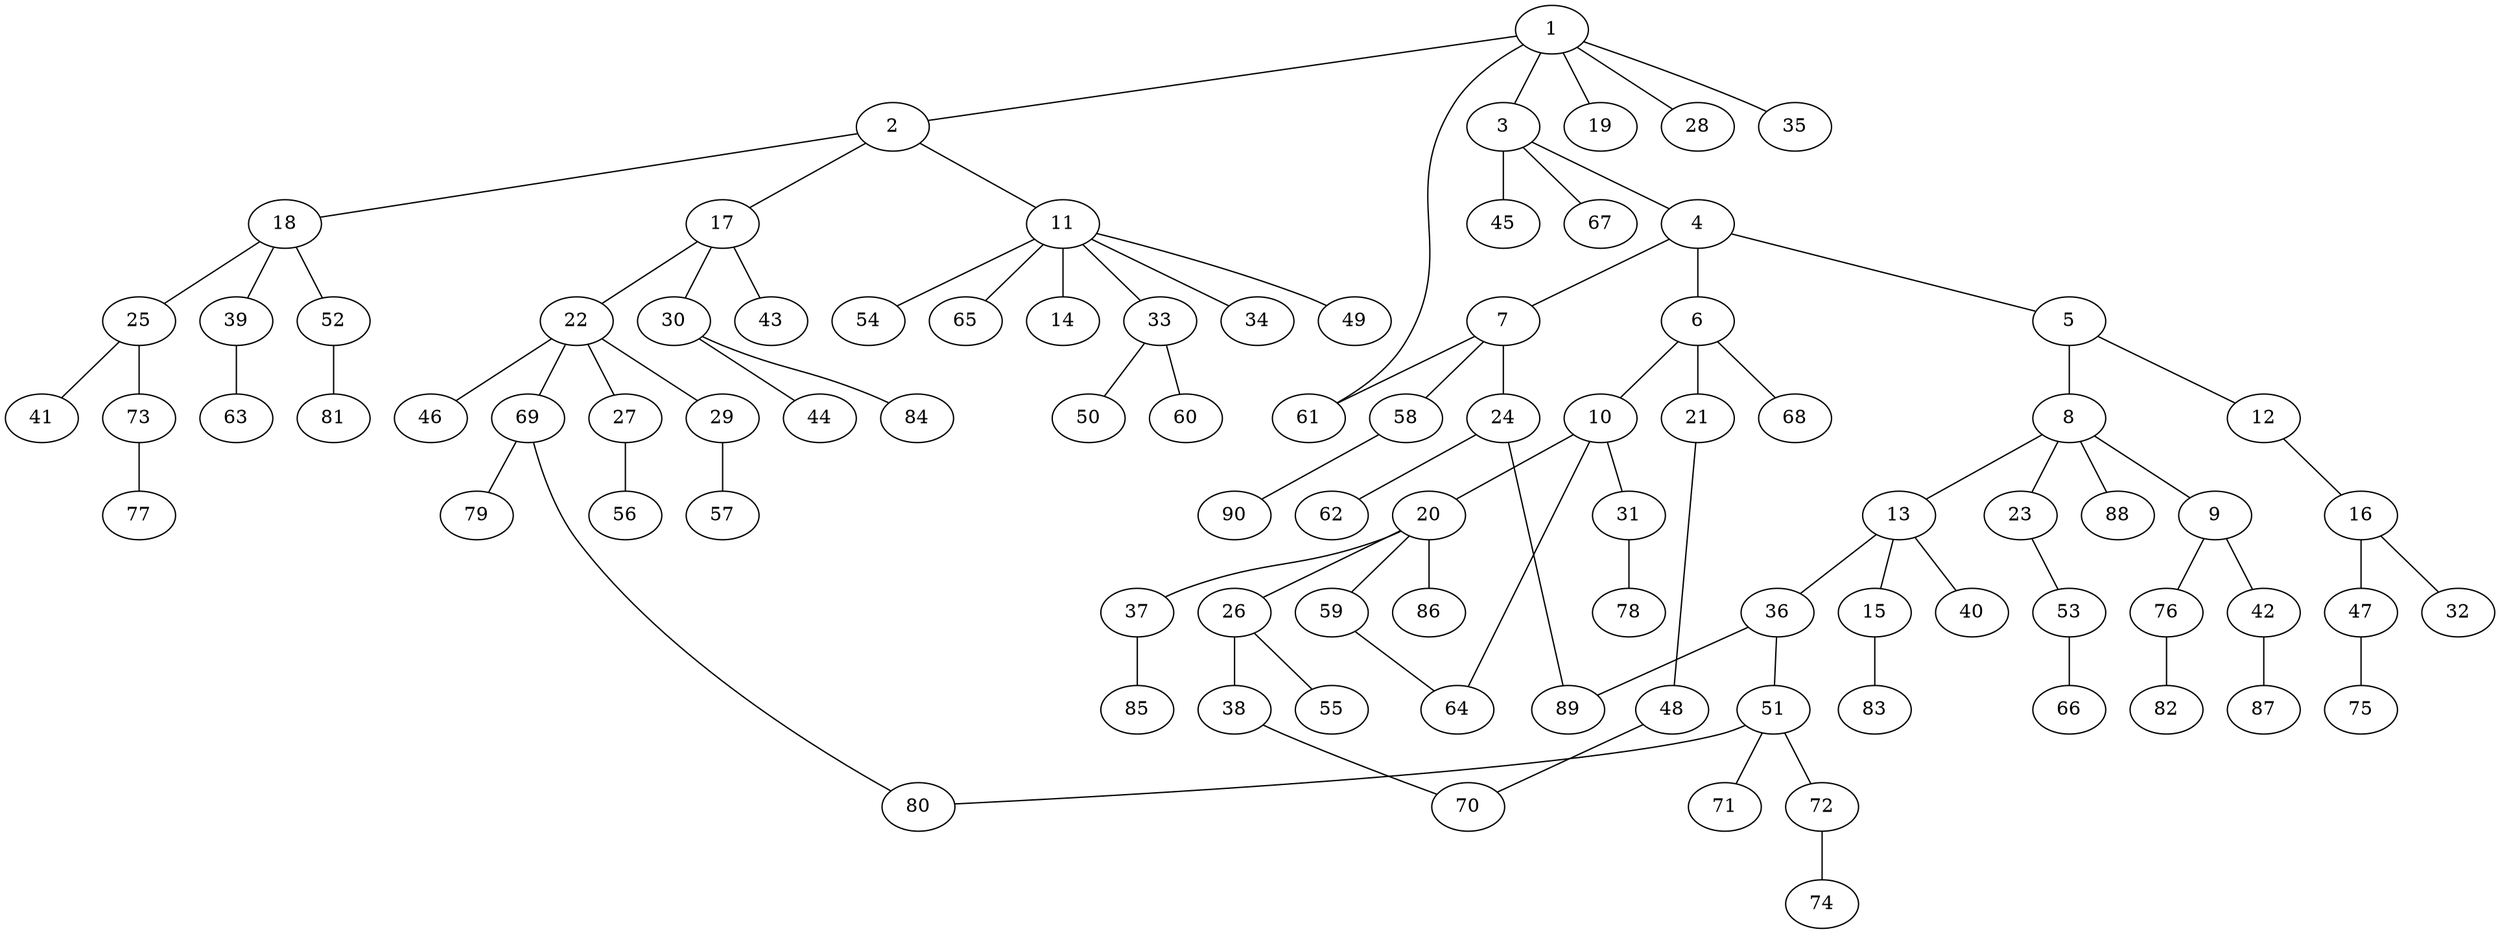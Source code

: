 graph graphname {1--2
1--3
1--19
1--28
1--35
1--61
2--11
2--17
2--18
3--4
3--45
3--67
4--5
4--6
4--7
5--8
5--12
6--10
6--21
6--68
7--24
7--58
7--61
8--9
8--13
8--23
8--88
9--42
9--76
10--20
10--31
10--64
11--14
11--33
11--34
11--49
11--54
11--65
12--16
13--15
13--36
13--40
15--83
16--32
16--47
17--22
17--30
17--43
18--25
18--39
18--52
20--26
20--37
20--59
20--86
21--48
22--27
22--29
22--46
22--69
23--53
24--62
24--89
25--41
25--73
26--38
26--55
27--56
29--57
30--44
30--84
31--78
33--50
33--60
36--51
36--89
37--85
38--70
39--63
42--87
47--75
48--70
51--71
51--72
51--80
52--81
53--66
58--90
59--64
69--79
69--80
72--74
73--77
76--82
}